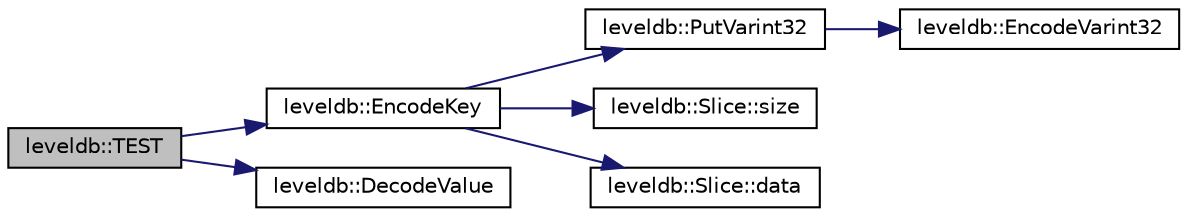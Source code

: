 digraph "leveldb::TEST"
{
  edge [fontname="Helvetica",fontsize="10",labelfontname="Helvetica",labelfontsize="10"];
  node [fontname="Helvetica",fontsize="10",shape=record];
  rankdir="LR";
  Node1 [label="leveldb::TEST",height=0.2,width=0.4,color="black", fillcolor="grey75", style="filled" fontcolor="black"];
  Node1 -> Node2 [color="midnightblue",fontsize="10",style="solid"];
  Node2 [label="leveldb::EncodeKey",height=0.2,width=0.4,color="black", fillcolor="white", style="filled",URL="$namespaceleveldb.html#a1e6f16ce568bfceff4ba4d9623d7d795"];
  Node2 -> Node3 [color="midnightblue",fontsize="10",style="solid"];
  Node3 [label="leveldb::PutVarint32",height=0.2,width=0.4,color="black", fillcolor="white", style="filled",URL="$namespaceleveldb.html#ab00e282f3fd7058b8a41afcf4b56e685"];
  Node3 -> Node4 [color="midnightblue",fontsize="10",style="solid"];
  Node4 [label="leveldb::EncodeVarint32",height=0.2,width=0.4,color="black", fillcolor="white", style="filled",URL="$namespaceleveldb.html#ac5e7a0e0356b856317349a870e3bfb41"];
  Node2 -> Node5 [color="midnightblue",fontsize="10",style="solid"];
  Node5 [label="leveldb::Slice::size",height=0.2,width=0.4,color="black", fillcolor="white", style="filled",URL="$classleveldb_1_1_slice.html#a947d3173f04f8a30553e89046daf91d5"];
  Node2 -> Node6 [color="midnightblue",fontsize="10",style="solid"];
  Node6 [label="leveldb::Slice::data",height=0.2,width=0.4,color="black", fillcolor="white", style="filled",URL="$classleveldb_1_1_slice.html#aa64861043d9deee6889461bf0593cf73"];
  Node1 -> Node7 [color="midnightblue",fontsize="10",style="solid"];
  Node7 [label="leveldb::DecodeValue",height=0.2,width=0.4,color="black", fillcolor="white", style="filled",URL="$namespaceleveldb.html#a4a88922ce403100602efb2c6ebaac070"];
}
